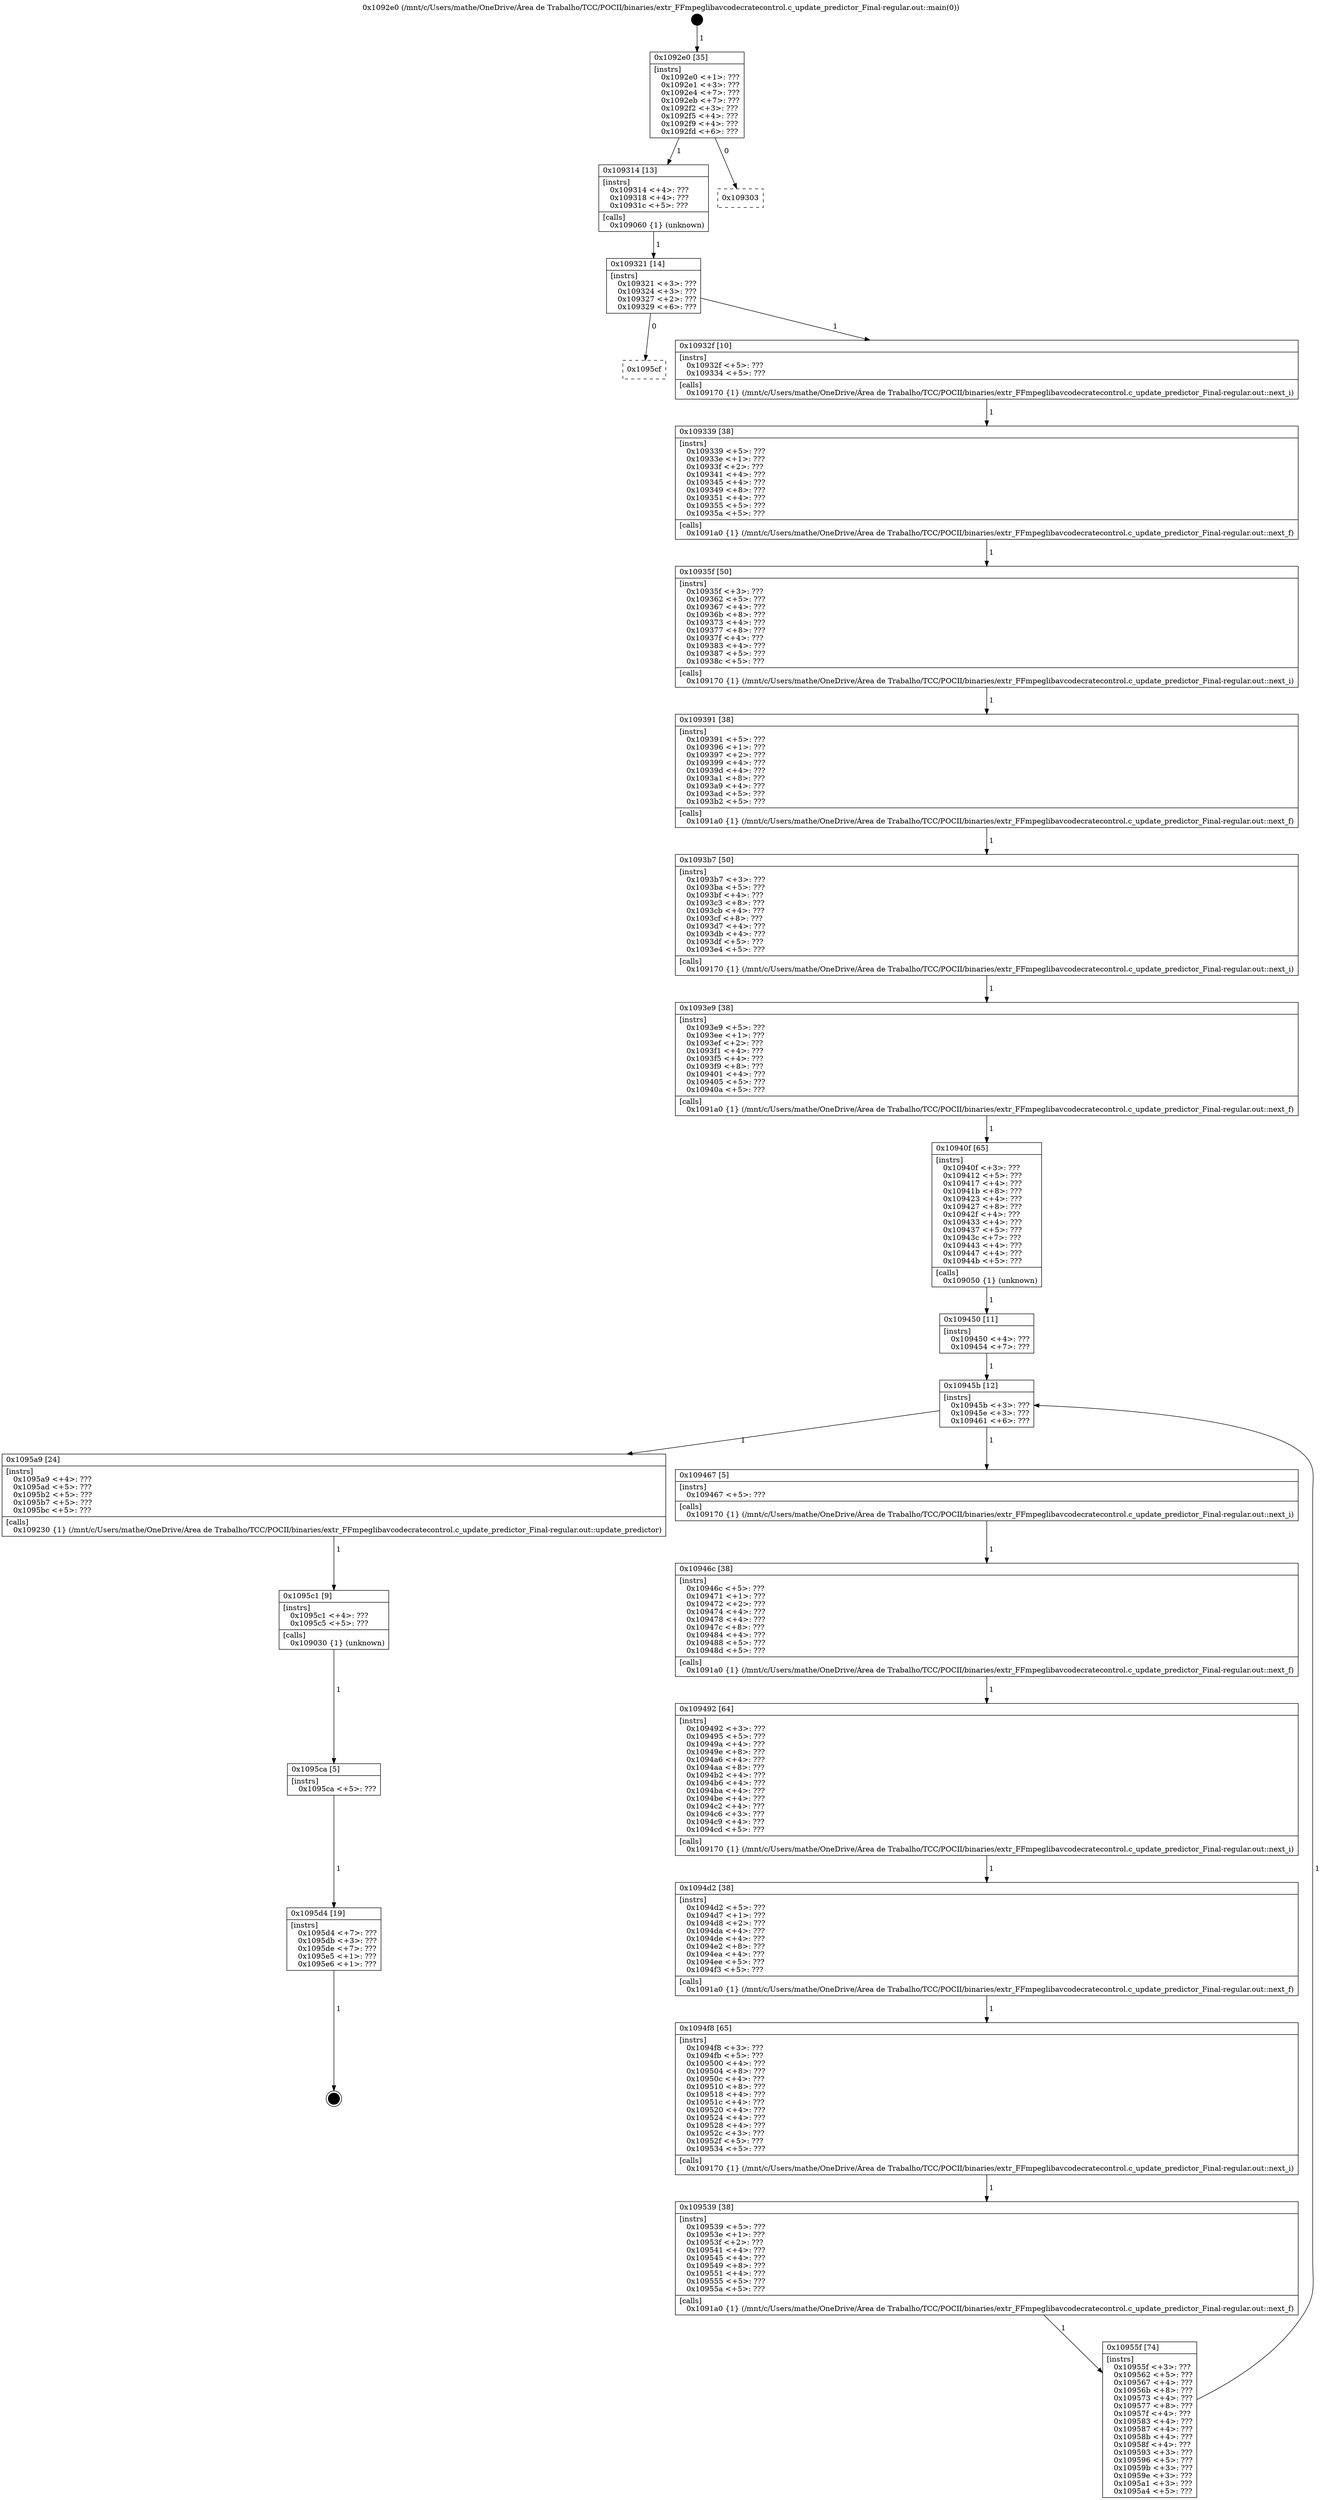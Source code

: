 digraph "0x1092e0" {
  label = "0x1092e0 (/mnt/c/Users/mathe/OneDrive/Área de Trabalho/TCC/POCII/binaries/extr_FFmpeglibavcodecratecontrol.c_update_predictor_Final-regular.out::main(0))"
  labelloc = "t"
  node[shape=record]

  Entry [label="",width=0.3,height=0.3,shape=circle,fillcolor=black,style=filled]
  "0x1092e0" [label="{
     0x1092e0 [35]\l
     | [instrs]\l
     &nbsp;&nbsp;0x1092e0 \<+1\>: ???\l
     &nbsp;&nbsp;0x1092e1 \<+3\>: ???\l
     &nbsp;&nbsp;0x1092e4 \<+7\>: ???\l
     &nbsp;&nbsp;0x1092eb \<+7\>: ???\l
     &nbsp;&nbsp;0x1092f2 \<+3\>: ???\l
     &nbsp;&nbsp;0x1092f5 \<+4\>: ???\l
     &nbsp;&nbsp;0x1092f9 \<+4\>: ???\l
     &nbsp;&nbsp;0x1092fd \<+6\>: ???\l
  }"]
  "0x109314" [label="{
     0x109314 [13]\l
     | [instrs]\l
     &nbsp;&nbsp;0x109314 \<+4\>: ???\l
     &nbsp;&nbsp;0x109318 \<+4\>: ???\l
     &nbsp;&nbsp;0x10931c \<+5\>: ???\l
     | [calls]\l
     &nbsp;&nbsp;0x109060 \{1\} (unknown)\l
  }"]
  "0x109303" [label="{
     0x109303\l
  }", style=dashed]
  "0x109321" [label="{
     0x109321 [14]\l
     | [instrs]\l
     &nbsp;&nbsp;0x109321 \<+3\>: ???\l
     &nbsp;&nbsp;0x109324 \<+3\>: ???\l
     &nbsp;&nbsp;0x109327 \<+2\>: ???\l
     &nbsp;&nbsp;0x109329 \<+6\>: ???\l
  }"]
  "0x1095cf" [label="{
     0x1095cf\l
  }", style=dashed]
  "0x10932f" [label="{
     0x10932f [10]\l
     | [instrs]\l
     &nbsp;&nbsp;0x10932f \<+5\>: ???\l
     &nbsp;&nbsp;0x109334 \<+5\>: ???\l
     | [calls]\l
     &nbsp;&nbsp;0x109170 \{1\} (/mnt/c/Users/mathe/OneDrive/Área de Trabalho/TCC/POCII/binaries/extr_FFmpeglibavcodecratecontrol.c_update_predictor_Final-regular.out::next_i)\l
  }"]
  Exit [label="",width=0.3,height=0.3,shape=circle,fillcolor=black,style=filled,peripheries=2]
  "0x109339" [label="{
     0x109339 [38]\l
     | [instrs]\l
     &nbsp;&nbsp;0x109339 \<+5\>: ???\l
     &nbsp;&nbsp;0x10933e \<+1\>: ???\l
     &nbsp;&nbsp;0x10933f \<+2\>: ???\l
     &nbsp;&nbsp;0x109341 \<+4\>: ???\l
     &nbsp;&nbsp;0x109345 \<+4\>: ???\l
     &nbsp;&nbsp;0x109349 \<+8\>: ???\l
     &nbsp;&nbsp;0x109351 \<+4\>: ???\l
     &nbsp;&nbsp;0x109355 \<+5\>: ???\l
     &nbsp;&nbsp;0x10935a \<+5\>: ???\l
     | [calls]\l
     &nbsp;&nbsp;0x1091a0 \{1\} (/mnt/c/Users/mathe/OneDrive/Área de Trabalho/TCC/POCII/binaries/extr_FFmpeglibavcodecratecontrol.c_update_predictor_Final-regular.out::next_f)\l
  }"]
  "0x10935f" [label="{
     0x10935f [50]\l
     | [instrs]\l
     &nbsp;&nbsp;0x10935f \<+3\>: ???\l
     &nbsp;&nbsp;0x109362 \<+5\>: ???\l
     &nbsp;&nbsp;0x109367 \<+4\>: ???\l
     &nbsp;&nbsp;0x10936b \<+8\>: ???\l
     &nbsp;&nbsp;0x109373 \<+4\>: ???\l
     &nbsp;&nbsp;0x109377 \<+8\>: ???\l
     &nbsp;&nbsp;0x10937f \<+4\>: ???\l
     &nbsp;&nbsp;0x109383 \<+4\>: ???\l
     &nbsp;&nbsp;0x109387 \<+5\>: ???\l
     &nbsp;&nbsp;0x10938c \<+5\>: ???\l
     | [calls]\l
     &nbsp;&nbsp;0x109170 \{1\} (/mnt/c/Users/mathe/OneDrive/Área de Trabalho/TCC/POCII/binaries/extr_FFmpeglibavcodecratecontrol.c_update_predictor_Final-regular.out::next_i)\l
  }"]
  "0x109391" [label="{
     0x109391 [38]\l
     | [instrs]\l
     &nbsp;&nbsp;0x109391 \<+5\>: ???\l
     &nbsp;&nbsp;0x109396 \<+1\>: ???\l
     &nbsp;&nbsp;0x109397 \<+2\>: ???\l
     &nbsp;&nbsp;0x109399 \<+4\>: ???\l
     &nbsp;&nbsp;0x10939d \<+4\>: ???\l
     &nbsp;&nbsp;0x1093a1 \<+8\>: ???\l
     &nbsp;&nbsp;0x1093a9 \<+4\>: ???\l
     &nbsp;&nbsp;0x1093ad \<+5\>: ???\l
     &nbsp;&nbsp;0x1093b2 \<+5\>: ???\l
     | [calls]\l
     &nbsp;&nbsp;0x1091a0 \{1\} (/mnt/c/Users/mathe/OneDrive/Área de Trabalho/TCC/POCII/binaries/extr_FFmpeglibavcodecratecontrol.c_update_predictor_Final-regular.out::next_f)\l
  }"]
  "0x1093b7" [label="{
     0x1093b7 [50]\l
     | [instrs]\l
     &nbsp;&nbsp;0x1093b7 \<+3\>: ???\l
     &nbsp;&nbsp;0x1093ba \<+5\>: ???\l
     &nbsp;&nbsp;0x1093bf \<+4\>: ???\l
     &nbsp;&nbsp;0x1093c3 \<+8\>: ???\l
     &nbsp;&nbsp;0x1093cb \<+4\>: ???\l
     &nbsp;&nbsp;0x1093cf \<+8\>: ???\l
     &nbsp;&nbsp;0x1093d7 \<+4\>: ???\l
     &nbsp;&nbsp;0x1093db \<+4\>: ???\l
     &nbsp;&nbsp;0x1093df \<+5\>: ???\l
     &nbsp;&nbsp;0x1093e4 \<+5\>: ???\l
     | [calls]\l
     &nbsp;&nbsp;0x109170 \{1\} (/mnt/c/Users/mathe/OneDrive/Área de Trabalho/TCC/POCII/binaries/extr_FFmpeglibavcodecratecontrol.c_update_predictor_Final-regular.out::next_i)\l
  }"]
  "0x1093e9" [label="{
     0x1093e9 [38]\l
     | [instrs]\l
     &nbsp;&nbsp;0x1093e9 \<+5\>: ???\l
     &nbsp;&nbsp;0x1093ee \<+1\>: ???\l
     &nbsp;&nbsp;0x1093ef \<+2\>: ???\l
     &nbsp;&nbsp;0x1093f1 \<+4\>: ???\l
     &nbsp;&nbsp;0x1093f5 \<+4\>: ???\l
     &nbsp;&nbsp;0x1093f9 \<+8\>: ???\l
     &nbsp;&nbsp;0x109401 \<+4\>: ???\l
     &nbsp;&nbsp;0x109405 \<+5\>: ???\l
     &nbsp;&nbsp;0x10940a \<+5\>: ???\l
     | [calls]\l
     &nbsp;&nbsp;0x1091a0 \{1\} (/mnt/c/Users/mathe/OneDrive/Área de Trabalho/TCC/POCII/binaries/extr_FFmpeglibavcodecratecontrol.c_update_predictor_Final-regular.out::next_f)\l
  }"]
  "0x10940f" [label="{
     0x10940f [65]\l
     | [instrs]\l
     &nbsp;&nbsp;0x10940f \<+3\>: ???\l
     &nbsp;&nbsp;0x109412 \<+5\>: ???\l
     &nbsp;&nbsp;0x109417 \<+4\>: ???\l
     &nbsp;&nbsp;0x10941b \<+8\>: ???\l
     &nbsp;&nbsp;0x109423 \<+4\>: ???\l
     &nbsp;&nbsp;0x109427 \<+8\>: ???\l
     &nbsp;&nbsp;0x10942f \<+4\>: ???\l
     &nbsp;&nbsp;0x109433 \<+4\>: ???\l
     &nbsp;&nbsp;0x109437 \<+5\>: ???\l
     &nbsp;&nbsp;0x10943c \<+7\>: ???\l
     &nbsp;&nbsp;0x109443 \<+4\>: ???\l
     &nbsp;&nbsp;0x109447 \<+4\>: ???\l
     &nbsp;&nbsp;0x10944b \<+5\>: ???\l
     | [calls]\l
     &nbsp;&nbsp;0x109050 \{1\} (unknown)\l
  }"]
  "0x10945b" [label="{
     0x10945b [12]\l
     | [instrs]\l
     &nbsp;&nbsp;0x10945b \<+3\>: ???\l
     &nbsp;&nbsp;0x10945e \<+3\>: ???\l
     &nbsp;&nbsp;0x109461 \<+6\>: ???\l
  }"]
  "0x1095a9" [label="{
     0x1095a9 [24]\l
     | [instrs]\l
     &nbsp;&nbsp;0x1095a9 \<+4\>: ???\l
     &nbsp;&nbsp;0x1095ad \<+5\>: ???\l
     &nbsp;&nbsp;0x1095b2 \<+5\>: ???\l
     &nbsp;&nbsp;0x1095b7 \<+5\>: ???\l
     &nbsp;&nbsp;0x1095bc \<+5\>: ???\l
     | [calls]\l
     &nbsp;&nbsp;0x109230 \{1\} (/mnt/c/Users/mathe/OneDrive/Área de Trabalho/TCC/POCII/binaries/extr_FFmpeglibavcodecratecontrol.c_update_predictor_Final-regular.out::update_predictor)\l
  }"]
  "0x109467" [label="{
     0x109467 [5]\l
     | [instrs]\l
     &nbsp;&nbsp;0x109467 \<+5\>: ???\l
     | [calls]\l
     &nbsp;&nbsp;0x109170 \{1\} (/mnt/c/Users/mathe/OneDrive/Área de Trabalho/TCC/POCII/binaries/extr_FFmpeglibavcodecratecontrol.c_update_predictor_Final-regular.out::next_i)\l
  }"]
  "0x10946c" [label="{
     0x10946c [38]\l
     | [instrs]\l
     &nbsp;&nbsp;0x10946c \<+5\>: ???\l
     &nbsp;&nbsp;0x109471 \<+1\>: ???\l
     &nbsp;&nbsp;0x109472 \<+2\>: ???\l
     &nbsp;&nbsp;0x109474 \<+4\>: ???\l
     &nbsp;&nbsp;0x109478 \<+4\>: ???\l
     &nbsp;&nbsp;0x10947c \<+8\>: ???\l
     &nbsp;&nbsp;0x109484 \<+4\>: ???\l
     &nbsp;&nbsp;0x109488 \<+5\>: ???\l
     &nbsp;&nbsp;0x10948d \<+5\>: ???\l
     | [calls]\l
     &nbsp;&nbsp;0x1091a0 \{1\} (/mnt/c/Users/mathe/OneDrive/Área de Trabalho/TCC/POCII/binaries/extr_FFmpeglibavcodecratecontrol.c_update_predictor_Final-regular.out::next_f)\l
  }"]
  "0x109492" [label="{
     0x109492 [64]\l
     | [instrs]\l
     &nbsp;&nbsp;0x109492 \<+3\>: ???\l
     &nbsp;&nbsp;0x109495 \<+5\>: ???\l
     &nbsp;&nbsp;0x10949a \<+4\>: ???\l
     &nbsp;&nbsp;0x10949e \<+8\>: ???\l
     &nbsp;&nbsp;0x1094a6 \<+4\>: ???\l
     &nbsp;&nbsp;0x1094aa \<+8\>: ???\l
     &nbsp;&nbsp;0x1094b2 \<+4\>: ???\l
     &nbsp;&nbsp;0x1094b6 \<+4\>: ???\l
     &nbsp;&nbsp;0x1094ba \<+4\>: ???\l
     &nbsp;&nbsp;0x1094be \<+4\>: ???\l
     &nbsp;&nbsp;0x1094c2 \<+4\>: ???\l
     &nbsp;&nbsp;0x1094c6 \<+3\>: ???\l
     &nbsp;&nbsp;0x1094c9 \<+4\>: ???\l
     &nbsp;&nbsp;0x1094cd \<+5\>: ???\l
     | [calls]\l
     &nbsp;&nbsp;0x109170 \{1\} (/mnt/c/Users/mathe/OneDrive/Área de Trabalho/TCC/POCII/binaries/extr_FFmpeglibavcodecratecontrol.c_update_predictor_Final-regular.out::next_i)\l
  }"]
  "0x1094d2" [label="{
     0x1094d2 [38]\l
     | [instrs]\l
     &nbsp;&nbsp;0x1094d2 \<+5\>: ???\l
     &nbsp;&nbsp;0x1094d7 \<+1\>: ???\l
     &nbsp;&nbsp;0x1094d8 \<+2\>: ???\l
     &nbsp;&nbsp;0x1094da \<+4\>: ???\l
     &nbsp;&nbsp;0x1094de \<+4\>: ???\l
     &nbsp;&nbsp;0x1094e2 \<+8\>: ???\l
     &nbsp;&nbsp;0x1094ea \<+4\>: ???\l
     &nbsp;&nbsp;0x1094ee \<+5\>: ???\l
     &nbsp;&nbsp;0x1094f3 \<+5\>: ???\l
     | [calls]\l
     &nbsp;&nbsp;0x1091a0 \{1\} (/mnt/c/Users/mathe/OneDrive/Área de Trabalho/TCC/POCII/binaries/extr_FFmpeglibavcodecratecontrol.c_update_predictor_Final-regular.out::next_f)\l
  }"]
  "0x1094f8" [label="{
     0x1094f8 [65]\l
     | [instrs]\l
     &nbsp;&nbsp;0x1094f8 \<+3\>: ???\l
     &nbsp;&nbsp;0x1094fb \<+5\>: ???\l
     &nbsp;&nbsp;0x109500 \<+4\>: ???\l
     &nbsp;&nbsp;0x109504 \<+8\>: ???\l
     &nbsp;&nbsp;0x10950c \<+4\>: ???\l
     &nbsp;&nbsp;0x109510 \<+8\>: ???\l
     &nbsp;&nbsp;0x109518 \<+4\>: ???\l
     &nbsp;&nbsp;0x10951c \<+4\>: ???\l
     &nbsp;&nbsp;0x109520 \<+4\>: ???\l
     &nbsp;&nbsp;0x109524 \<+4\>: ???\l
     &nbsp;&nbsp;0x109528 \<+4\>: ???\l
     &nbsp;&nbsp;0x10952c \<+3\>: ???\l
     &nbsp;&nbsp;0x10952f \<+5\>: ???\l
     &nbsp;&nbsp;0x109534 \<+5\>: ???\l
     | [calls]\l
     &nbsp;&nbsp;0x109170 \{1\} (/mnt/c/Users/mathe/OneDrive/Área de Trabalho/TCC/POCII/binaries/extr_FFmpeglibavcodecratecontrol.c_update_predictor_Final-regular.out::next_i)\l
  }"]
  "0x109539" [label="{
     0x109539 [38]\l
     | [instrs]\l
     &nbsp;&nbsp;0x109539 \<+5\>: ???\l
     &nbsp;&nbsp;0x10953e \<+1\>: ???\l
     &nbsp;&nbsp;0x10953f \<+2\>: ???\l
     &nbsp;&nbsp;0x109541 \<+4\>: ???\l
     &nbsp;&nbsp;0x109545 \<+4\>: ???\l
     &nbsp;&nbsp;0x109549 \<+8\>: ???\l
     &nbsp;&nbsp;0x109551 \<+4\>: ???\l
     &nbsp;&nbsp;0x109555 \<+5\>: ???\l
     &nbsp;&nbsp;0x10955a \<+5\>: ???\l
     | [calls]\l
     &nbsp;&nbsp;0x1091a0 \{1\} (/mnt/c/Users/mathe/OneDrive/Área de Trabalho/TCC/POCII/binaries/extr_FFmpeglibavcodecratecontrol.c_update_predictor_Final-regular.out::next_f)\l
  }"]
  "0x10955f" [label="{
     0x10955f [74]\l
     | [instrs]\l
     &nbsp;&nbsp;0x10955f \<+3\>: ???\l
     &nbsp;&nbsp;0x109562 \<+5\>: ???\l
     &nbsp;&nbsp;0x109567 \<+4\>: ???\l
     &nbsp;&nbsp;0x10956b \<+8\>: ???\l
     &nbsp;&nbsp;0x109573 \<+4\>: ???\l
     &nbsp;&nbsp;0x109577 \<+8\>: ???\l
     &nbsp;&nbsp;0x10957f \<+4\>: ???\l
     &nbsp;&nbsp;0x109583 \<+4\>: ???\l
     &nbsp;&nbsp;0x109587 \<+4\>: ???\l
     &nbsp;&nbsp;0x10958b \<+4\>: ???\l
     &nbsp;&nbsp;0x10958f \<+4\>: ???\l
     &nbsp;&nbsp;0x109593 \<+3\>: ???\l
     &nbsp;&nbsp;0x109596 \<+5\>: ???\l
     &nbsp;&nbsp;0x10959b \<+3\>: ???\l
     &nbsp;&nbsp;0x10959e \<+3\>: ???\l
     &nbsp;&nbsp;0x1095a1 \<+3\>: ???\l
     &nbsp;&nbsp;0x1095a4 \<+5\>: ???\l
  }"]
  "0x109450" [label="{
     0x109450 [11]\l
     | [instrs]\l
     &nbsp;&nbsp;0x109450 \<+4\>: ???\l
     &nbsp;&nbsp;0x109454 \<+7\>: ???\l
  }"]
  "0x1095c1" [label="{
     0x1095c1 [9]\l
     | [instrs]\l
     &nbsp;&nbsp;0x1095c1 \<+4\>: ???\l
     &nbsp;&nbsp;0x1095c5 \<+5\>: ???\l
     | [calls]\l
     &nbsp;&nbsp;0x109030 \{1\} (unknown)\l
  }"]
  "0x1095ca" [label="{
     0x1095ca [5]\l
     | [instrs]\l
     &nbsp;&nbsp;0x1095ca \<+5\>: ???\l
  }"]
  "0x1095d4" [label="{
     0x1095d4 [19]\l
     | [instrs]\l
     &nbsp;&nbsp;0x1095d4 \<+7\>: ???\l
     &nbsp;&nbsp;0x1095db \<+3\>: ???\l
     &nbsp;&nbsp;0x1095de \<+7\>: ???\l
     &nbsp;&nbsp;0x1095e5 \<+1\>: ???\l
     &nbsp;&nbsp;0x1095e6 \<+1\>: ???\l
  }"]
  Entry -> "0x1092e0" [label=" 1"]
  "0x1092e0" -> "0x109314" [label=" 1"]
  "0x1092e0" -> "0x109303" [label=" 0"]
  "0x109314" -> "0x109321" [label=" 1"]
  "0x109321" -> "0x1095cf" [label=" 0"]
  "0x109321" -> "0x10932f" [label=" 1"]
  "0x1095d4" -> Exit [label=" 1"]
  "0x10932f" -> "0x109339" [label=" 1"]
  "0x109339" -> "0x10935f" [label=" 1"]
  "0x10935f" -> "0x109391" [label=" 1"]
  "0x109391" -> "0x1093b7" [label=" 1"]
  "0x1093b7" -> "0x1093e9" [label=" 1"]
  "0x1093e9" -> "0x10940f" [label=" 1"]
  "0x10940f" -> "0x109450" [label=" 1"]
  "0x10945b" -> "0x1095a9" [label=" 1"]
  "0x10945b" -> "0x109467" [label=" 1"]
  "0x109467" -> "0x10946c" [label=" 1"]
  "0x10946c" -> "0x109492" [label=" 1"]
  "0x109492" -> "0x1094d2" [label=" 1"]
  "0x1094d2" -> "0x1094f8" [label=" 1"]
  "0x1094f8" -> "0x109539" [label=" 1"]
  "0x109539" -> "0x10955f" [label=" 1"]
  "0x109450" -> "0x10945b" [label=" 1"]
  "0x10955f" -> "0x10945b" [label=" 1"]
  "0x1095a9" -> "0x1095c1" [label=" 1"]
  "0x1095c1" -> "0x1095ca" [label=" 1"]
  "0x1095ca" -> "0x1095d4" [label=" 1"]
}
